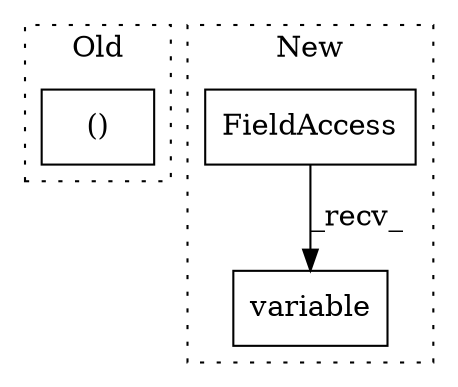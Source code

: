 digraph G {
subgraph cluster0 {
1 [label="()" a="106" s="1352" l="15" shape="box"];
label = "Old";
style="dotted";
}
subgraph cluster1 {
2 [label="variable" a="32" s="1520,1536" l="9,1" shape="box"];
3 [label="FieldAccess" a="22" s="1506" l="5" shape="box"];
label = "New";
style="dotted";
}
3 -> 2 [label="_recv_"];
}